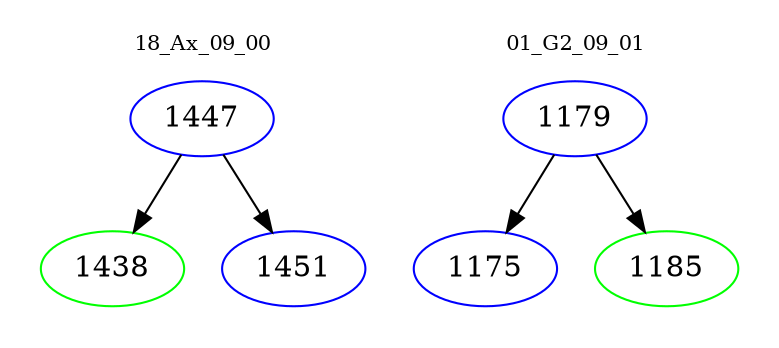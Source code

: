 digraph{
subgraph cluster_0 {
color = white
label = "18_Ax_09_00";
fontsize=10;
T0_1447 [label="1447", color="blue"]
T0_1447 -> T0_1438 [color="black"]
T0_1438 [label="1438", color="green"]
T0_1447 -> T0_1451 [color="black"]
T0_1451 [label="1451", color="blue"]
}
subgraph cluster_1 {
color = white
label = "01_G2_09_01";
fontsize=10;
T1_1179 [label="1179", color="blue"]
T1_1179 -> T1_1175 [color="black"]
T1_1175 [label="1175", color="blue"]
T1_1179 -> T1_1185 [color="black"]
T1_1185 [label="1185", color="green"]
}
}

